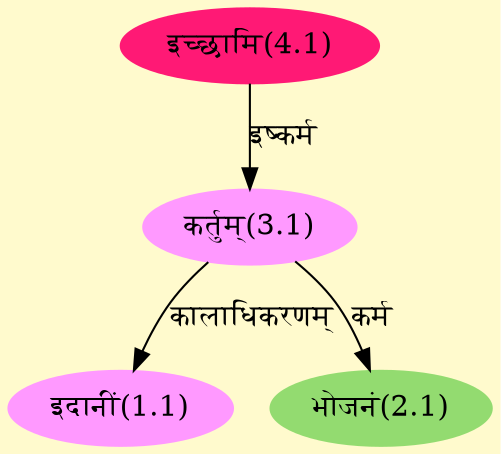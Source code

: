 digraph G{
rankdir=BT;
 compound=true;
 bgcolor="lemonchiffon1";
Node1_1 [style=filled, color="#FF99FF" label = "इदानीं(1.1)"]
Node3_1 [style=filled, color="#FF99FF" label = "कर्तुम्(3.1)"]
Node2_1 [style=filled, color="#93DB70" label = "भोजनं(2.1)"]
Node4_1 [style=filled, color="#FF1975" label = "इच्छामि(4.1)"]
/* Start of Relations section */

Node1_1 -> Node3_1 [  label="कालाधिकरणम्"  dir="back" ]
Node2_1 -> Node3_1 [  label="कर्म"  dir="back" ]
Node3_1 -> Node4_1 [  label="इष्कर्म"  dir="back" ]
}
